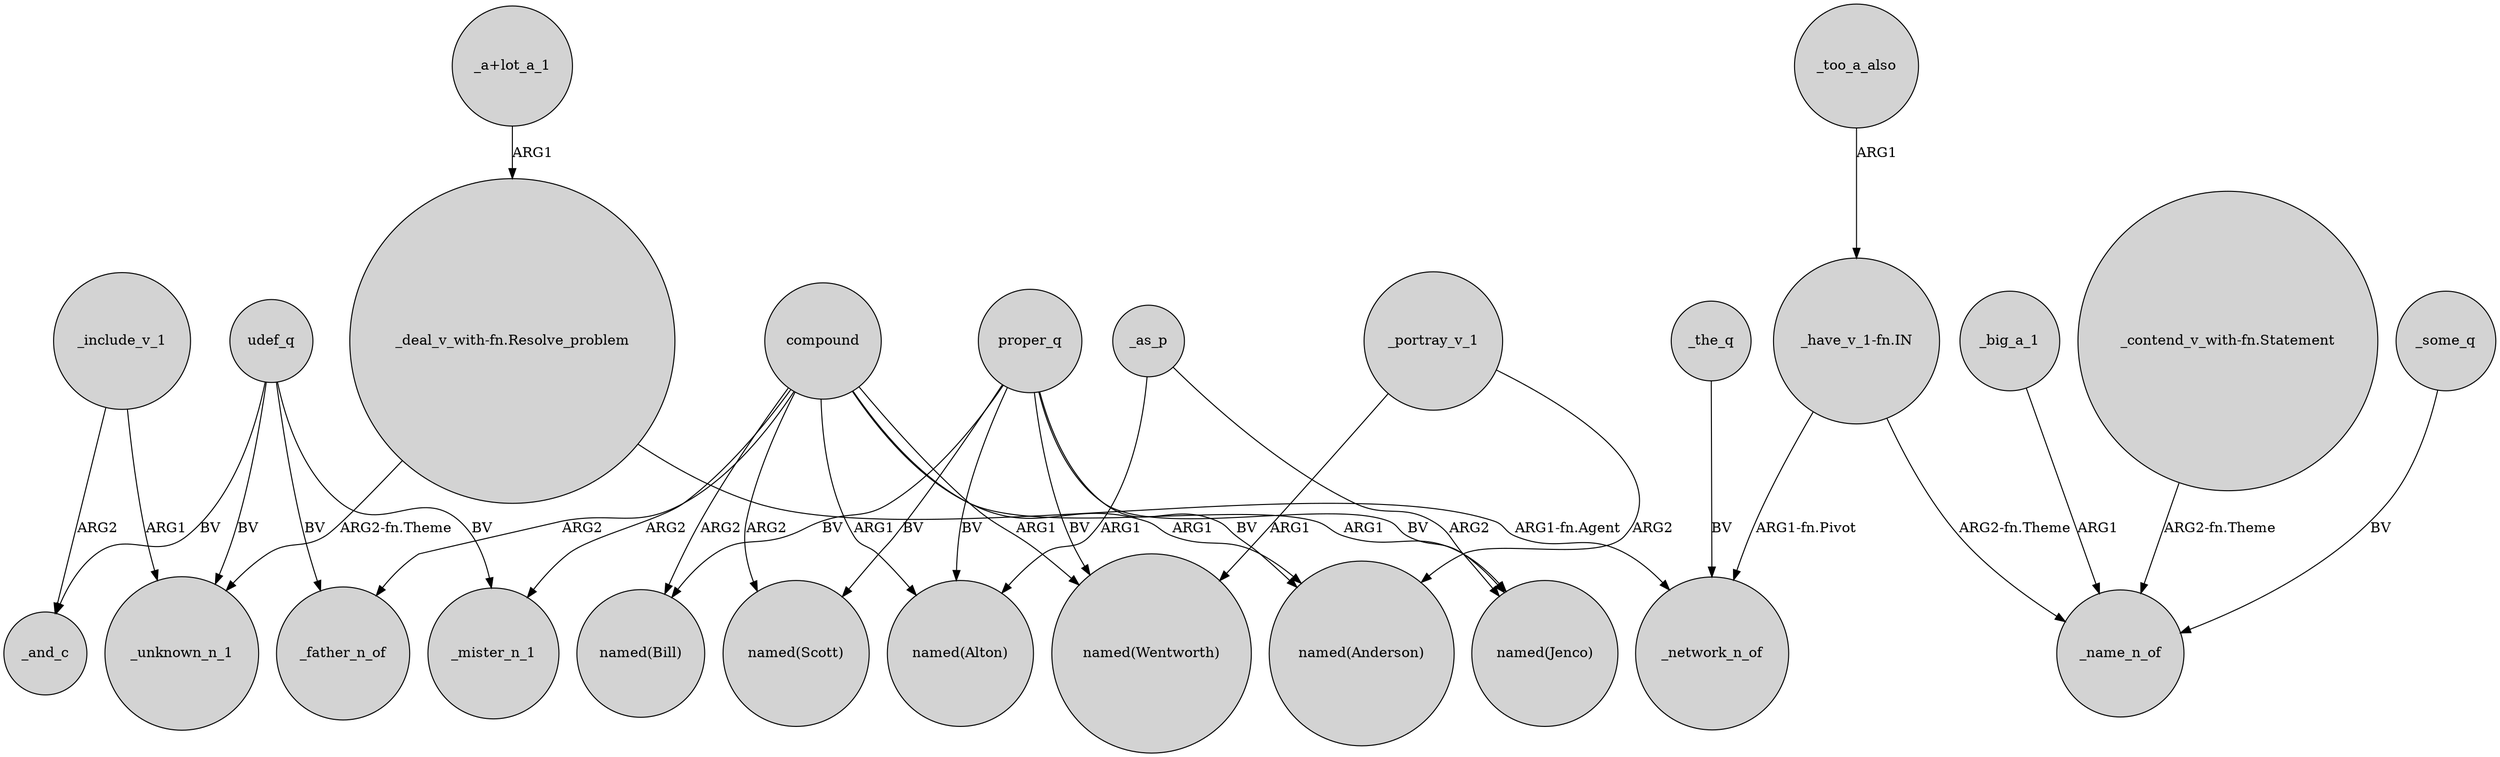 digraph {
	node [shape=circle style=filled]
	_include_v_1 -> _and_c [label=ARG2]
	_too_a_also -> "_have_v_1-fn.IN" [label=ARG1]
	_big_a_1 -> _name_n_of [label=ARG1]
	udef_q -> _father_n_of [label=BV]
	_include_v_1 -> _unknown_n_1 [label=ARG1]
	"_a+lot_a_1" -> "_deal_v_with-fn.Resolve_problem" [label=ARG1]
	compound -> "named(Alton)" [label=ARG1]
	proper_q -> "named(Anderson)" [label=BV]
	compound -> _mister_n_1 [label=ARG2]
	proper_q -> "named(Bill)" [label=BV]
	udef_q -> _mister_n_1 [label=BV]
	"_contend_v_with-fn.Statement" -> _name_n_of [label="ARG2-fn.Theme"]
	proper_q -> "named(Jenco)" [label=BV]
	_as_p -> "named(Jenco)" [label=ARG2]
	compound -> "named(Wentworth)" [label=ARG1]
	compound -> "named(Jenco)" [label=ARG1]
	"_deal_v_with-fn.Resolve_problem" -> _network_n_of [label="ARG1-fn.Agent"]
	_portray_v_1 -> "named(Wentworth)" [label=ARG1]
	proper_q -> "named(Alton)" [label=BV]
	"_have_v_1-fn.IN" -> _network_n_of [label="ARG1-fn.Pivot"]
	compound -> "named(Anderson)" [label=ARG1]
	_the_q -> _network_n_of [label=BV]
	proper_q -> "named(Scott)" [label=BV]
	"_deal_v_with-fn.Resolve_problem" -> _unknown_n_1 [label="ARG2-fn.Theme"]
	compound -> _father_n_of [label=ARG2]
	compound -> "named(Bill)" [label=ARG2]
	udef_q -> _unknown_n_1 [label=BV]
	proper_q -> "named(Wentworth)" [label=BV]
	_as_p -> "named(Alton)" [label=ARG1]
	"_have_v_1-fn.IN" -> _name_n_of [label="ARG2-fn.Theme"]
	udef_q -> _and_c [label=BV]
	compound -> "named(Scott)" [label=ARG2]
	_some_q -> _name_n_of [label=BV]
	_portray_v_1 -> "named(Anderson)" [label=ARG2]
}
